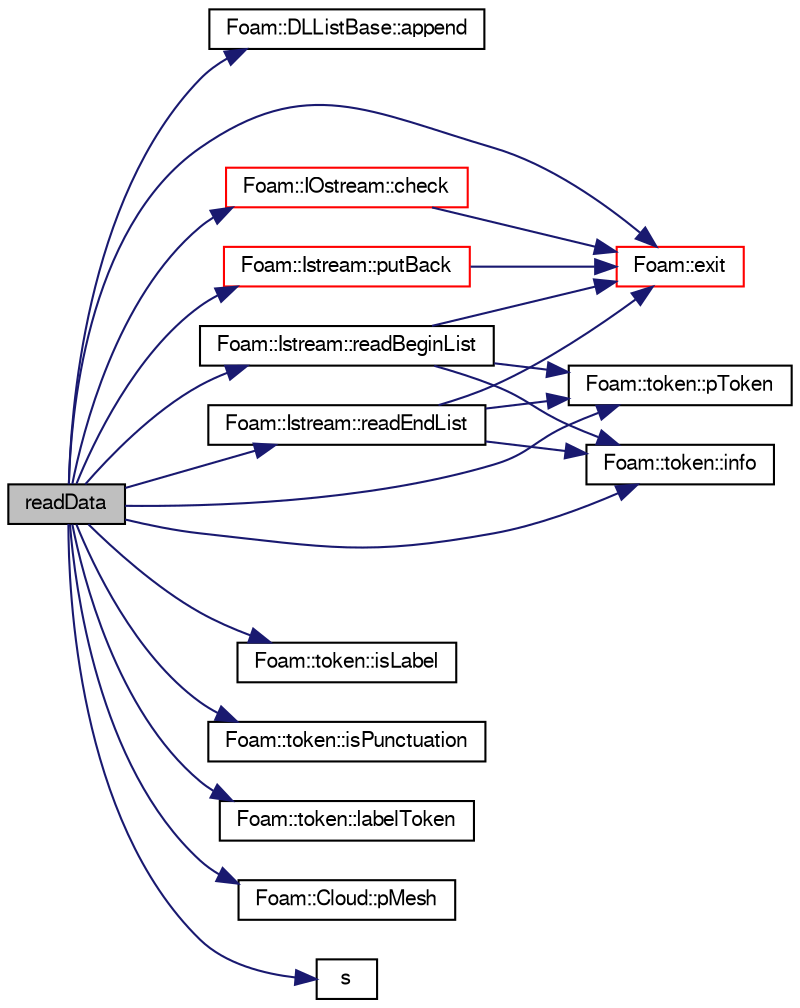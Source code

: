 digraph "readData"
{
  bgcolor="transparent";
  edge [fontname="FreeSans",fontsize="10",labelfontname="FreeSans",labelfontsize="10"];
  node [fontname="FreeSans",fontsize="10",shape=record];
  rankdir="LR";
  Node1 [label="readData",height=0.2,width=0.4,color="black", fillcolor="grey75", style="filled" fontcolor="black"];
  Node1 -> Node2 [color="midnightblue",fontsize="10",style="solid",fontname="FreeSans"];
  Node2 [label="Foam::DLListBase::append",height=0.2,width=0.4,color="black",URL="$a00551.html#aa82f371ea38f48bfd528b4486532a303",tooltip="Add at tail of list. "];
  Node1 -> Node3 [color="midnightblue",fontsize="10",style="solid",fontname="FreeSans"];
  Node3 [label="Foam::IOstream::check",height=0.2,width=0.4,color="red",URL="$a01149.html#af85c845c01b78192c2f5302a271d153d",tooltip="Check IOstream status for given operation. "];
  Node3 -> Node4 [color="midnightblue",fontsize="10",style="solid",fontname="FreeSans"];
  Node4 [label="Foam::exit",height=0.2,width=0.4,color="red",URL="$a10237.html#a06ca7250d8e89caf05243ec094843642"];
  Node1 -> Node4 [color="midnightblue",fontsize="10",style="solid",fontname="FreeSans"];
  Node1 -> Node5 [color="midnightblue",fontsize="10",style="solid",fontname="FreeSans"];
  Node5 [label="Foam::token::info",height=0.2,width=0.4,color="black",URL="$a02548.html#a149cd2aba34f4fae37e055aae625c957",tooltip="Return info proxy. "];
  Node1 -> Node6 [color="midnightblue",fontsize="10",style="solid",fontname="FreeSans"];
  Node6 [label="Foam::token::isLabel",height=0.2,width=0.4,color="black",URL="$a02548.html#a24480ae8ea1111696cea4599dbf13a1c"];
  Node1 -> Node7 [color="midnightblue",fontsize="10",style="solid",fontname="FreeSans"];
  Node7 [label="Foam::token::isPunctuation",height=0.2,width=0.4,color="black",URL="$a02548.html#ad47cbb4da35a9c20d7ac8e070da68438"];
  Node1 -> Node8 [color="midnightblue",fontsize="10",style="solid",fontname="FreeSans"];
  Node8 [label="Foam::token::labelToken",height=0.2,width=0.4,color="black",URL="$a02548.html#aa609f04415eb0231a12e54fdec3a8224"];
  Node1 -> Node9 [color="midnightblue",fontsize="10",style="solid",fontname="FreeSans"];
  Node9 [label="Foam::Cloud::pMesh",height=0.2,width=0.4,color="black",URL="$a00267.html#aa7b46dff1116904d40f496cc2576e15c",tooltip="Return the polyMesh reference. "];
  Node1 -> Node10 [color="midnightblue",fontsize="10",style="solid",fontname="FreeSans"];
  Node10 [label="Foam::token::pToken",height=0.2,width=0.4,color="black",URL="$a02548.html#a395e77350df8c1abfdf1140f969827e3"];
  Node1 -> Node11 [color="midnightblue",fontsize="10",style="solid",fontname="FreeSans"];
  Node11 [label="Foam::Istream::putBack",height=0.2,width=0.4,color="red",URL="$a01162.html#af22e503b062298eef54e360dfc06d0b4",tooltip="Put back token. "];
  Node11 -> Node4 [color="midnightblue",fontsize="10",style="solid",fontname="FreeSans"];
  Node1 -> Node12 [color="midnightblue",fontsize="10",style="solid",fontname="FreeSans"];
  Node12 [label="Foam::Istream::readBeginList",height=0.2,width=0.4,color="black",URL="$a01162.html#adb9b1a5ac1aacc94b9998439303acfa7"];
  Node12 -> Node5 [color="midnightblue",fontsize="10",style="solid",fontname="FreeSans"];
  Node12 -> Node4 [color="midnightblue",fontsize="10",style="solid",fontname="FreeSans"];
  Node12 -> Node10 [color="midnightblue",fontsize="10",style="solid",fontname="FreeSans"];
  Node1 -> Node13 [color="midnightblue",fontsize="10",style="solid",fontname="FreeSans"];
  Node13 [label="Foam::Istream::readEndList",height=0.2,width=0.4,color="black",URL="$a01162.html#a3fbb1d26a1c975ed5be8df0056c863dd"];
  Node13 -> Node5 [color="midnightblue",fontsize="10",style="solid",fontname="FreeSans"];
  Node13 -> Node4 [color="midnightblue",fontsize="10",style="solid",fontname="FreeSans"];
  Node13 -> Node10 [color="midnightblue",fontsize="10",style="solid",fontname="FreeSans"];
  Node1 -> Node14 [color="midnightblue",fontsize="10",style="solid",fontname="FreeSans"];
  Node14 [label="s",height=0.2,width=0.4,color="black",URL="$a03883.html#abb9c4233033fad2ad0206cd4adad3b9f"];
}
